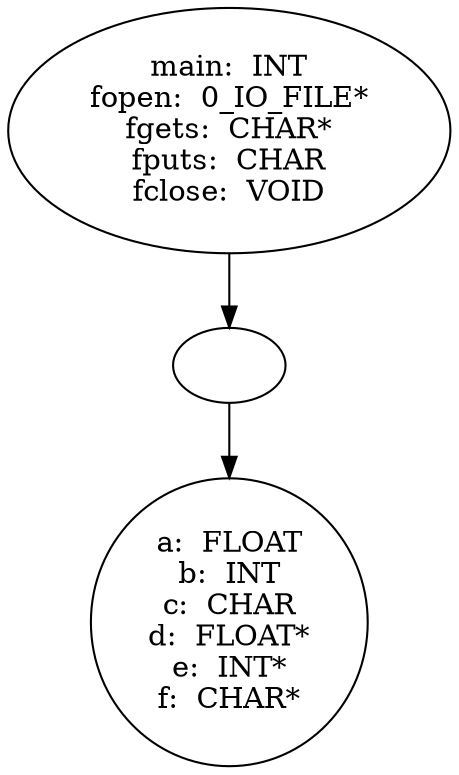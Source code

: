digraph AST {
  "128829993501600" [label="main:  INT
fopen:  0_IO_FILE*
fgets:  CHAR*
fputs:  CHAR
fclose:  VOID"];
  "128829993501600" -> "128829993504192";
  "128829993504192" [label=""];
  "128829993504192" -> "128829993506544";
  "128829993506544" [label="a:  FLOAT
b:  INT
c:  CHAR
d:  FLOAT*
e:  INT*
f:  CHAR*"];
}
